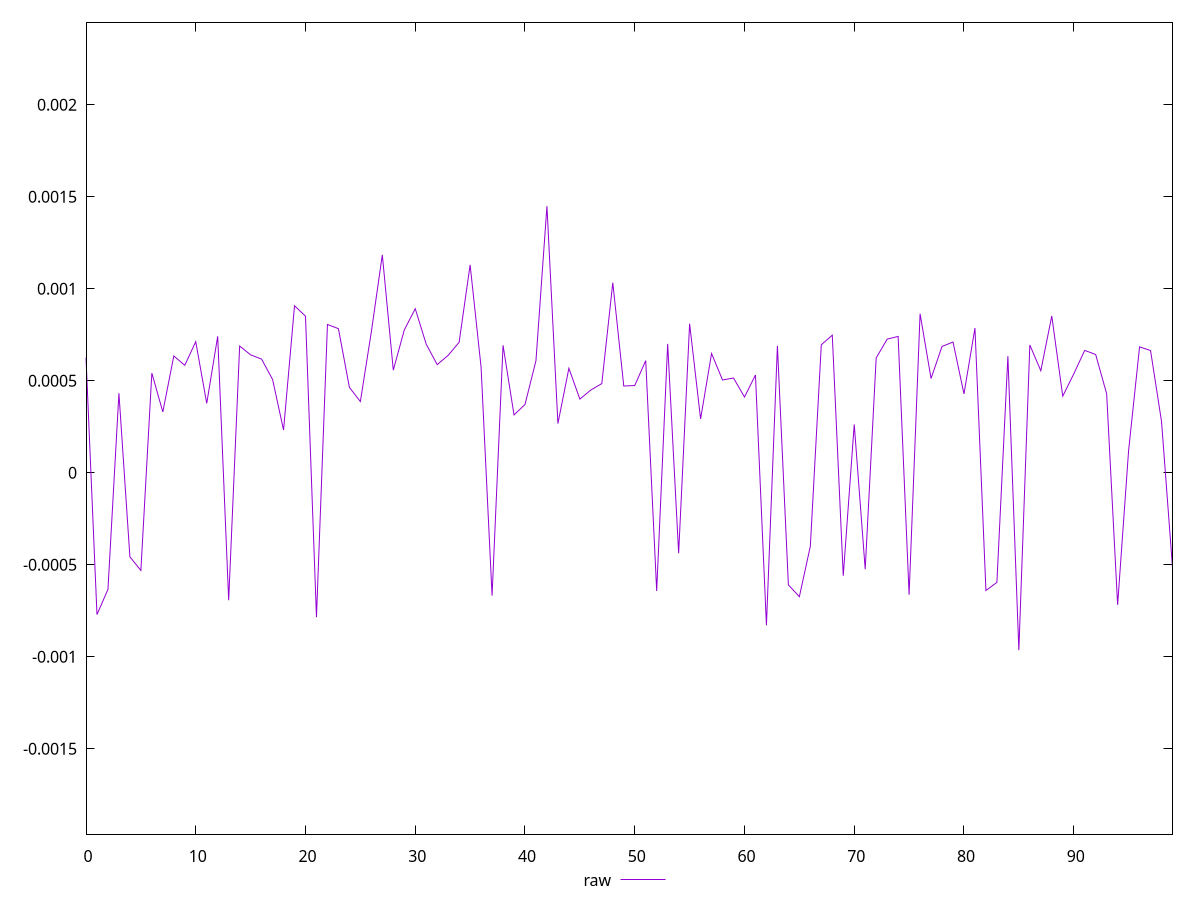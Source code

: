 reset

$raw <<EOF
0 0.0006253527345069898
1 -0.0007712658059026989
2 -0.0006344586679940146
3 0.0004319783115514397
4 -0.0004574775537074138
5 -0.0005314812546298953
6 0.0005414516119116808
7 0.0003303405283823502
8 0.0006346742856005172
9 0.0005838167365056713
10 0.0007122632588444699
11 0.00037673862662753187
12 0.0007413188985082697
13 -0.0006935191099100068
14 0.0006885553162570169
15 0.0006406821629903914
16 0.000617425860584192
17 0.0005072267991344526
18 0.0002318312957835883
19 0.0009074589173251573
20 0.0008507953496747267
21 -0.0007849687710730968
22 0.0008057525719464886
23 0.0007830186916482906
24 0.00046402792913400324
25 0.0003867228348514884
26 0.0007659309946481396
27 0.0011840238326757124
28 0.0005575313988444186
29 0.0007757809831234974
30 0.0008915117021187913
31 0.0006985392809951308
32 0.0005875550485993309
33 0.0006379677697112618
34 0.0007092995193180185
35 0.0011297871938547477
36 0.0005730085671561719
37 -0.0006682823964349216
38 0.0006926713077008651
39 0.0003141063113334008
40 0.0003708566543815073
41 0.000609068685843378
42 0.001448520936220965
43 0.0002671961769011244
44 0.0005675260658518477
45 0.00040015255257868645
46 0.000449435410753124
47 0.00048463012497537705
48 0.0010326847145424533
49 0.00047118988413868414
50 0.0004738720617945058
51 0.0006092262682999728
52 -0.0006428885954667507
53 0.0007002931651852951
54 -0.0004375421108912425
55 0.0008098351844392615
56 0.00029220207211151373
57 0.0006479031614913644
58 0.0005039776108192673
59 0.0005148739607814034
60 0.000411282522568257
61 0.0005310537640799528
62 -0.0008293623170430531
63 0.000689866470444267
64 -0.0006096579285481019
65 -0.0006740566797430291
66 -0.0003999271464161347
67 0.0006954137103427904
68 0.0007475743539688661
69 -0.0005603829615595856
70 0.0002623610524609743
71 -0.0005246078201202265
72 0.0006237593671431174
73 0.0007260547077854007
74 0.0007409367153190016
75 -0.0006632005185757073
76 0.0008642657292629863
77 0.0005121967080294638
78 0.0006864237904495807
79 0.0007102884763660166
80 0.0004284062478534023
81 0.0007864225659830637
82 -0.000640432747663594
83 -0.0005960611249012426
84 0.0006333604828351602
85 -0.0009648041127788721
86 0.0006942973174309253
87 0.000554403078465815
88 0.0008518594927980738
89 0.00041582620915412983
90 0.0005368438950177079
91 0.0006647666398339414
92 0.0006424082993951475
93 0.00042931660433647714
94 -0.0007184740964886361
95 0.00011998131300181292
96 0.0006840888055513583
97 0.0006640880588964226
98 0.0002788081326682651
99 -0.0005143375181321408
EOF

set key outside below
set xrange [0:99]
set yrange [-0.001964804112778872:0.002448520936220965]
set trange [-0.001964804112778872:0.002448520936220965]
set terminal svg size 640, 500 enhanced background rgb 'white'
set output "reprap/meta/score-difference/samples/pages+cached+noexternal+nocss/raw/values.svg"

plot $raw title "raw" with line

reset
